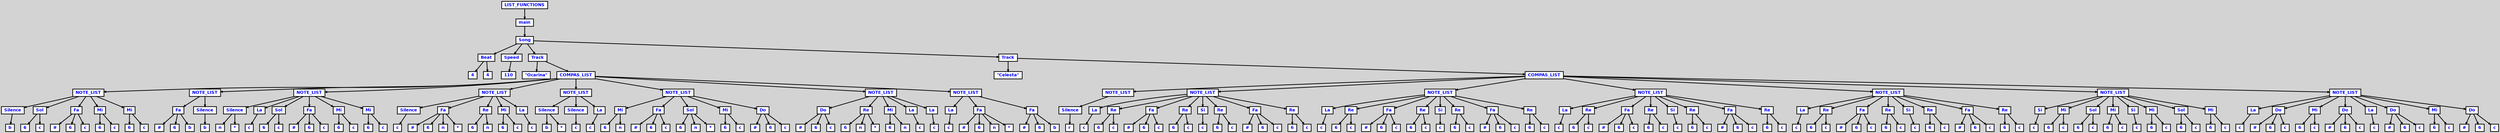 digraph {

	ordering=out;
	ranksep=.4;
	bgcolor="lightgrey"; node [shape=box, fixedsize=false, fontsize=12, fontname="Helvetica-bold", fontcolor="blue"
		width=.25, height=.25, color="black", fillcolor="white", style="filled, solid, bold"];
	edge [arrowsize=.5, color="black", style="bold"]

  n0 [label="LIST_FUNCTIONS"];
  n1 [label="main"];
  n1 [label="main"];
  n2 [label="Song"];
  n2 [label="Song"];
  n3 [label="Beat"];
  n3 [label="Beat"];
  n4 [label="4"];
  n5 [label="4"];
  n6 [label="Speed"];
  n6 [label="Speed"];
  n7 [label="110"];
  n8 [label="Track"];
  n8 [label="Track"];
  n9 [label="\"Ocarina\""];
  n10 [label="COMPAS_LIST"];
  n10 [label="COMPAS_LIST"];
  n11 [label="NOTE_LIST"];
  n11 [label="NOTE_LIST"];
  n12 [label="Silence"];
  n12 [label="Silence"];
  n13 [label="b"];
  n14 [label="Sol"];
  n14 [label="Sol"];
  n15 [label="6"];
  n16 [label="c"];
  n17 [label="Fa"];
  n17 [label="Fa"];
  n18 [label="#"];
  n19 [label="6"];
  n20 [label="c"];
  n21 [label="Mi"];
  n21 [label="Mi"];
  n22 [label="6"];
  n23 [label="c"];
  n24 [label="Mi"];
  n24 [label="Mi"];
  n25 [label="6"];
  n26 [label="c"];
  n27 [label="NOTE_LIST"];
  n27 [label="NOTE_LIST"];
  n28 [label="Fa"];
  n28 [label="Fa"];
  n29 [label="#"];
  n30 [label="6"];
  n31 [label="b"];
  n32 [label="Silence"];
  n32 [label="Silence"];
  n33 [label="b"];
  n34 [label="NOTE_LIST"];
  n34 [label="NOTE_LIST"];
  n35 [label="Silence"];
  n35 [label="Silence"];
  n36 [label="n"];
  n37 [label="*"];
  n38 [label="La"];
  n38 [label="La"];
  n39 [label="c"];
  n40 [label="Sol"];
  n40 [label="Sol"];
  n41 [label="6"];
  n42 [label="c"];
  n43 [label="Fa"];
  n43 [label="Fa"];
  n44 [label="#"];
  n45 [label="6"];
  n46 [label="c"];
  n47 [label="Mi"];
  n47 [label="Mi"];
  n48 [label="6"];
  n49 [label="c"];
  n50 [label="Mi"];
  n50 [label="Mi"];
  n51 [label="6"];
  n52 [label="c"];
  n53 [label="NOTE_LIST"];
  n53 [label="NOTE_LIST"];
  n54 [label="Silence"];
  n54 [label="Silence"];
  n55 [label="c"];
  n56 [label="Fa"];
  n56 [label="Fa"];
  n57 [label="#"];
  n58 [label="6"];
  n59 [label="n"];
  n60 [label="*"];
  n61 [label="Re"];
  n61 [label="Re"];
  n62 [label="6"];
  n63 [label="n"];
  n64 [label="Mi"];
  n64 [label="Mi"];
  n65 [label="6"];
  n66 [label="c"];
  n67 [label="La"];
  n67 [label="La"];
  n68 [label="c"];
  n69 [label="NOTE_LIST"];
  n69 [label="NOTE_LIST"];
  n70 [label="Silence"];
  n70 [label="Silence"];
  n71 [label="b"];
  n72 [label="*"];
  n73 [label="Silence"];
  n73 [label="Silence"];
  n74 [label="c"];
  n75 [label="La"];
  n75 [label="La"];
  n76 [label="c"];
  n77 [label="NOTE_LIST"];
  n77 [label="NOTE_LIST"];
  n78 [label="Mi"];
  n78 [label="Mi"];
  n79 [label="6"];
  n80 [label="n"];
  n81 [label="Fa"];
  n81 [label="Fa"];
  n82 [label="#"];
  n83 [label="6"];
  n84 [label="c"];
  n85 [label="Sol"];
  n85 [label="Sol"];
  n86 [label="6"];
  n87 [label="n"];
  n88 [label="*"];
  n89 [label="Mi"];
  n89 [label="Mi"];
  n90 [label="6"];
  n91 [label="c"];
  n92 [label="Do"];
  n92 [label="Do"];
  n93 [label="#"];
  n94 [label="6"];
  n95 [label="c"];
  n96 [label="NOTE_LIST"];
  n96 [label="NOTE_LIST"];
  n97 [label="Do"];
  n97 [label="Do"];
  n98 [label="#"];
  n99 [label="6"];
  n100 [label="c"];
  n101 [label="Re"];
  n101 [label="Re"];
  n102 [label="6"];
  n103 [label="n"];
  n104 [label="*"];
  n105 [label="Mi"];
  n105 [label="Mi"];
  n106 [label="6"];
  n107 [label="n"];
  n108 [label="La"];
  n108 [label="La"];
  n109 [label="c"];
  n110 [label="La"];
  n110 [label="La"];
  n111 [label="c"];
  n112 [label="NOTE_LIST"];
  n112 [label="NOTE_LIST"];
  n113 [label="La"];
  n113 [label="La"];
  n114 [label="c"];
  n115 [label="Fa"];
  n115 [label="Fa"];
  n116 [label="#"];
  n117 [label="6"];
  n118 [label="n"];
  n119 [label="*"];
  n120 [label="Fa"];
  n120 [label="Fa"];
  n121 [label="#"];
  n122 [label="6"];
  n123 [label="b"];
  n124 [label="Track"];
  n124 [label="Track"];
  n125 [label="\"Celesta\""];
  n126 [label="COMPAS_LIST"];
  n126 [label="COMPAS_LIST"];
  n127 [label="NOTE_LIST"];
  n127 [label="NOTE_LIST"];
  n128 [label="Silence"];
  n128 [label="Silence"];
  n129 [label="r"];
  n130 [label="NOTE_LIST"];
  n130 [label="NOTE_LIST"];
  n131 [label="La"];
  n131 [label="La"];
  n132 [label="c"];
  n133 [label="Re"];
  n133 [label="Re"];
  n134 [label="6"];
  n135 [label="c"];
  n136 [label="Fa"];
  n136 [label="Fa"];
  n137 [label="#"];
  n138 [label="6"];
  n139 [label="c"];
  n140 [label="Re"];
  n140 [label="Re"];
  n141 [label="6"];
  n142 [label="c"];
  n143 [label="Si"];
  n143 [label="Si"];
  n144 [label="c"];
  n145 [label="Re"];
  n145 [label="Re"];
  n146 [label="6"];
  n147 [label="c"];
  n148 [label="Fa"];
  n148 [label="Fa"];
  n149 [label="#"];
  n150 [label="6"];
  n151 [label="c"];
  n152 [label="Re"];
  n152 [label="Re"];
  n153 [label="6"];
  n154 [label="c"];
  n155 [label="NOTE_LIST"];
  n155 [label="NOTE_LIST"];
  n156 [label="La"];
  n156 [label="La"];
  n157 [label="c"];
  n158 [label="Re"];
  n158 [label="Re"];
  n159 [label="6"];
  n160 [label="c"];
  n161 [label="Fa"];
  n161 [label="Fa"];
  n162 [label="#"];
  n163 [label="6"];
  n164 [label="c"];
  n165 [label="Re"];
  n165 [label="Re"];
  n166 [label="6"];
  n167 [label="c"];
  n168 [label="Si"];
  n168 [label="Si"];
  n169 [label="c"];
  n170 [label="Re"];
  n170 [label="Re"];
  n171 [label="6"];
  n172 [label="c"];
  n173 [label="Fa"];
  n173 [label="Fa"];
  n174 [label="#"];
  n175 [label="6"];
  n176 [label="c"];
  n177 [label="Re"];
  n177 [label="Re"];
  n178 [label="6"];
  n179 [label="c"];
  n180 [label="NOTE_LIST"];
  n180 [label="NOTE_LIST"];
  n181 [label="La"];
  n181 [label="La"];
  n182 [label="c"];
  n183 [label="Re"];
  n183 [label="Re"];
  n184 [label="6"];
  n185 [label="c"];
  n186 [label="Fa"];
  n186 [label="Fa"];
  n187 [label="#"];
  n188 [label="6"];
  n189 [label="c"];
  n190 [label="Re"];
  n190 [label="Re"];
  n191 [label="6"];
  n192 [label="c"];
  n193 [label="Si"];
  n193 [label="Si"];
  n194 [label="c"];
  n195 [label="Re"];
  n195 [label="Re"];
  n196 [label="6"];
  n197 [label="c"];
  n198 [label="Fa"];
  n198 [label="Fa"];
  n199 [label="#"];
  n200 [label="6"];
  n201 [label="c"];
  n202 [label="Re"];
  n202 [label="Re"];
  n203 [label="6"];
  n204 [label="c"];
  n205 [label="NOTE_LIST"];
  n205 [label="NOTE_LIST"];
  n206 [label="La"];
  n206 [label="La"];
  n207 [label="c"];
  n208 [label="Re"];
  n208 [label="Re"];
  n209 [label="6"];
  n210 [label="c"];
  n211 [label="Fa"];
  n211 [label="Fa"];
  n212 [label="#"];
  n213 [label="6"];
  n214 [label="c"];
  n215 [label="Re"];
  n215 [label="Re"];
  n216 [label="6"];
  n217 [label="c"];
  n218 [label="Si"];
  n218 [label="Si"];
  n219 [label="c"];
  n220 [label="Re"];
  n220 [label="Re"];
  n221 [label="6"];
  n222 [label="c"];
  n223 [label="Fa"];
  n223 [label="Fa"];
  n224 [label="#"];
  n225 [label="6"];
  n226 [label="c"];
  n227 [label="Re"];
  n227 [label="Re"];
  n228 [label="6"];
  n229 [label="c"];
  n230 [label="NOTE_LIST"];
  n230 [label="NOTE_LIST"];
  n231 [label="Si"];
  n231 [label="Si"];
  n232 [label="c"];
  n233 [label="Mi"];
  n233 [label="Mi"];
  n234 [label="6"];
  n235 [label="c"];
  n236 [label="Sol"];
  n236 [label="Sol"];
  n237 [label="6"];
  n238 [label="c"];
  n239 [label="Mi"];
  n239 [label="Mi"];
  n240 [label="6"];
  n241 [label="c"];
  n242 [label="Si"];
  n242 [label="Si"];
  n243 [label="c"];
  n244 [label="Mi"];
  n244 [label="Mi"];
  n245 [label="6"];
  n246 [label="c"];
  n247 [label="Sol"];
  n247 [label="Sol"];
  n248 [label="6"];
  n249 [label="c"];
  n250 [label="Mi"];
  n250 [label="Mi"];
  n251 [label="6"];
  n252 [label="c"];
  n253 [label="NOTE_LIST"];
  n253 [label="NOTE_LIST"];
  n254 [label="La"];
  n254 [label="La"];
  n255 [label="c"];
  n256 [label="Do"];
  n256 [label="Do"];
  n257 [label="#"];
  n258 [label="6"];
  n259 [label="c"];
  n260 [label="Mi"];
  n260 [label="Mi"];
  n261 [label="6"];
  n262 [label="c"];
  n263 [label="Do"];
  n263 [label="Do"];
  n264 [label="#"];
  n265 [label="6"];
  n266 [label="c"];
  n267 [label="La"];
  n267 [label="La"];
  n268 [label="c"];
  n269 [label="Do"];
  n269 [label="Do"];
  n270 [label="#"];
  n271 [label="6"];
  n272 [label="c"];
  n273 [label="Mi"];
  n273 [label="Mi"];
  n274 [label="6"];
  n275 [label="c"];
  n276 [label="Do"];
  n276 [label="Do"];
  n277 [label="#"];
  n278 [label="6"];
  n279 [label="c"];

  n0 -> n1 // "LIST_FUNCTIONS" -> "main"
  n1 -> n2 // "main" -> "Song"
  n2 -> n3 // "Song" -> "Beat"
  n3 -> n4 // "Beat" -> "4"
  n3 -> n5 // "Beat" -> "4"
  n2 -> n6 // "Song" -> "Speed"
  n6 -> n7 // "Speed" -> "110"
  n2 -> n8 // "Song" -> "Track"
  n8 -> n9 // "Track" -> "\"Ocarina\""
  n8 -> n10 // "Track" -> "COMPAS_LIST"
  n10 -> n11 // "COMPAS_LIST" -> "NOTE_LIST"
  n11 -> n12 // "NOTE_LIST" -> "Silence"
  n12 -> n13 // "Silence" -> "b"
  n11 -> n14 // "NOTE_LIST" -> "Sol"
  n14 -> n15 // "Sol" -> "6"
  n14 -> n16 // "Sol" -> "c"
  n11 -> n17 // "NOTE_LIST" -> "Fa"
  n17 -> n18 // "Fa" -> "#"
  n17 -> n19 // "Fa" -> "6"
  n17 -> n20 // "Fa" -> "c"
  n11 -> n21 // "NOTE_LIST" -> "Mi"
  n21 -> n22 // "Mi" -> "6"
  n21 -> n23 // "Mi" -> "c"
  n11 -> n24 // "NOTE_LIST" -> "Mi"
  n24 -> n25 // "Mi" -> "6"
  n24 -> n26 // "Mi" -> "c"
  n10 -> n27 // "COMPAS_LIST" -> "NOTE_LIST"
  n27 -> n28 // "NOTE_LIST" -> "Fa"
  n28 -> n29 // "Fa" -> "#"
  n28 -> n30 // "Fa" -> "6"
  n28 -> n31 // "Fa" -> "b"
  n27 -> n32 // "NOTE_LIST" -> "Silence"
  n32 -> n33 // "Silence" -> "b"
  n10 -> n34 // "COMPAS_LIST" -> "NOTE_LIST"
  n34 -> n35 // "NOTE_LIST" -> "Silence"
  n35 -> n36 // "Silence" -> "n"
  n35 -> n37 // "Silence" -> "*"
  n34 -> n38 // "NOTE_LIST" -> "La"
  n38 -> n39 // "La" -> "c"
  n34 -> n40 // "NOTE_LIST" -> "Sol"
  n40 -> n41 // "Sol" -> "6"
  n40 -> n42 // "Sol" -> "c"
  n34 -> n43 // "NOTE_LIST" -> "Fa"
  n43 -> n44 // "Fa" -> "#"
  n43 -> n45 // "Fa" -> "6"
  n43 -> n46 // "Fa" -> "c"
  n34 -> n47 // "NOTE_LIST" -> "Mi"
  n47 -> n48 // "Mi" -> "6"
  n47 -> n49 // "Mi" -> "c"
  n34 -> n50 // "NOTE_LIST" -> "Mi"
  n50 -> n51 // "Mi" -> "6"
  n50 -> n52 // "Mi" -> "c"
  n10 -> n53 // "COMPAS_LIST" -> "NOTE_LIST"
  n53 -> n54 // "NOTE_LIST" -> "Silence"
  n54 -> n55 // "Silence" -> "c"
  n53 -> n56 // "NOTE_LIST" -> "Fa"
  n56 -> n57 // "Fa" -> "#"
  n56 -> n58 // "Fa" -> "6"
  n56 -> n59 // "Fa" -> "n"
  n56 -> n60 // "Fa" -> "*"
  n53 -> n61 // "NOTE_LIST" -> "Re"
  n61 -> n62 // "Re" -> "6"
  n61 -> n63 // "Re" -> "n"
  n53 -> n64 // "NOTE_LIST" -> "Mi"
  n64 -> n65 // "Mi" -> "6"
  n64 -> n66 // "Mi" -> "c"
  n53 -> n67 // "NOTE_LIST" -> "La"
  n67 -> n68 // "La" -> "c"
  n10 -> n69 // "COMPAS_LIST" -> "NOTE_LIST"
  n69 -> n70 // "NOTE_LIST" -> "Silence"
  n70 -> n71 // "Silence" -> "b"
  n70 -> n72 // "Silence" -> "*"
  n69 -> n73 // "NOTE_LIST" -> "Silence"
  n73 -> n74 // "Silence" -> "c"
  n69 -> n75 // "NOTE_LIST" -> "La"
  n75 -> n76 // "La" -> "c"
  n10 -> n77 // "COMPAS_LIST" -> "NOTE_LIST"
  n77 -> n78 // "NOTE_LIST" -> "Mi"
  n78 -> n79 // "Mi" -> "6"
  n78 -> n80 // "Mi" -> "n"
  n77 -> n81 // "NOTE_LIST" -> "Fa"
  n81 -> n82 // "Fa" -> "#"
  n81 -> n83 // "Fa" -> "6"
  n81 -> n84 // "Fa" -> "c"
  n77 -> n85 // "NOTE_LIST" -> "Sol"
  n85 -> n86 // "Sol" -> "6"
  n85 -> n87 // "Sol" -> "n"
  n85 -> n88 // "Sol" -> "*"
  n77 -> n89 // "NOTE_LIST" -> "Mi"
  n89 -> n90 // "Mi" -> "6"
  n89 -> n91 // "Mi" -> "c"
  n77 -> n92 // "NOTE_LIST" -> "Do"
  n92 -> n93 // "Do" -> "#"
  n92 -> n94 // "Do" -> "6"
  n92 -> n95 // "Do" -> "c"
  n10 -> n96 // "COMPAS_LIST" -> "NOTE_LIST"
  n96 -> n97 // "NOTE_LIST" -> "Do"
  n97 -> n98 // "Do" -> "#"
  n97 -> n99 // "Do" -> "6"
  n97 -> n100 // "Do" -> "c"
  n96 -> n101 // "NOTE_LIST" -> "Re"
  n101 -> n102 // "Re" -> "6"
  n101 -> n103 // "Re" -> "n"
  n101 -> n104 // "Re" -> "*"
  n96 -> n105 // "NOTE_LIST" -> "Mi"
  n105 -> n106 // "Mi" -> "6"
  n105 -> n107 // "Mi" -> "n"
  n96 -> n108 // "NOTE_LIST" -> "La"
  n108 -> n109 // "La" -> "c"
  n96 -> n110 // "NOTE_LIST" -> "La"
  n110 -> n111 // "La" -> "c"
  n10 -> n112 // "COMPAS_LIST" -> "NOTE_LIST"
  n112 -> n113 // "NOTE_LIST" -> "La"
  n113 -> n114 // "La" -> "c"
  n112 -> n115 // "NOTE_LIST" -> "Fa"
  n115 -> n116 // "Fa" -> "#"
  n115 -> n117 // "Fa" -> "6"
  n115 -> n118 // "Fa" -> "n"
  n115 -> n119 // "Fa" -> "*"
  n112 -> n120 // "NOTE_LIST" -> "Fa"
  n120 -> n121 // "Fa" -> "#"
  n120 -> n122 // "Fa" -> "6"
  n120 -> n123 // "Fa" -> "b"
  n2 -> n124 // "Song" -> "Track"
  n124 -> n125 // "Track" -> "\"Celesta\""
  n124 -> n126 // "Track" -> "COMPAS_LIST"
  n126 -> n127 // "COMPAS_LIST" -> "NOTE_LIST"
  n127 -> n128 // "NOTE_LIST" -> "Silence"
  n128 -> n129 // "Silence" -> "r"
  n126 -> n130 // "COMPAS_LIST" -> "NOTE_LIST"
  n130 -> n131 // "NOTE_LIST" -> "La"
  n131 -> n132 // "La" -> "c"
  n130 -> n133 // "NOTE_LIST" -> "Re"
  n133 -> n134 // "Re" -> "6"
  n133 -> n135 // "Re" -> "c"
  n130 -> n136 // "NOTE_LIST" -> "Fa"
  n136 -> n137 // "Fa" -> "#"
  n136 -> n138 // "Fa" -> "6"
  n136 -> n139 // "Fa" -> "c"
  n130 -> n140 // "NOTE_LIST" -> "Re"
  n140 -> n141 // "Re" -> "6"
  n140 -> n142 // "Re" -> "c"
  n130 -> n143 // "NOTE_LIST" -> "Si"
  n143 -> n144 // "Si" -> "c"
  n130 -> n145 // "NOTE_LIST" -> "Re"
  n145 -> n146 // "Re" -> "6"
  n145 -> n147 // "Re" -> "c"
  n130 -> n148 // "NOTE_LIST" -> "Fa"
  n148 -> n149 // "Fa" -> "#"
  n148 -> n150 // "Fa" -> "6"
  n148 -> n151 // "Fa" -> "c"
  n130 -> n152 // "NOTE_LIST" -> "Re"
  n152 -> n153 // "Re" -> "6"
  n152 -> n154 // "Re" -> "c"
  n126 -> n155 // "COMPAS_LIST" -> "NOTE_LIST"
  n155 -> n156 // "NOTE_LIST" -> "La"
  n156 -> n157 // "La" -> "c"
  n155 -> n158 // "NOTE_LIST" -> "Re"
  n158 -> n159 // "Re" -> "6"
  n158 -> n160 // "Re" -> "c"
  n155 -> n161 // "NOTE_LIST" -> "Fa"
  n161 -> n162 // "Fa" -> "#"
  n161 -> n163 // "Fa" -> "6"
  n161 -> n164 // "Fa" -> "c"
  n155 -> n165 // "NOTE_LIST" -> "Re"
  n165 -> n166 // "Re" -> "6"
  n165 -> n167 // "Re" -> "c"
  n155 -> n168 // "NOTE_LIST" -> "Si"
  n168 -> n169 // "Si" -> "c"
  n155 -> n170 // "NOTE_LIST" -> "Re"
  n170 -> n171 // "Re" -> "6"
  n170 -> n172 // "Re" -> "c"
  n155 -> n173 // "NOTE_LIST" -> "Fa"
  n173 -> n174 // "Fa" -> "#"
  n173 -> n175 // "Fa" -> "6"
  n173 -> n176 // "Fa" -> "c"
  n155 -> n177 // "NOTE_LIST" -> "Re"
  n177 -> n178 // "Re" -> "6"
  n177 -> n179 // "Re" -> "c"
  n126 -> n180 // "COMPAS_LIST" -> "NOTE_LIST"
  n180 -> n181 // "NOTE_LIST" -> "La"
  n181 -> n182 // "La" -> "c"
  n180 -> n183 // "NOTE_LIST" -> "Re"
  n183 -> n184 // "Re" -> "6"
  n183 -> n185 // "Re" -> "c"
  n180 -> n186 // "NOTE_LIST" -> "Fa"
  n186 -> n187 // "Fa" -> "#"
  n186 -> n188 // "Fa" -> "6"
  n186 -> n189 // "Fa" -> "c"
  n180 -> n190 // "NOTE_LIST" -> "Re"
  n190 -> n191 // "Re" -> "6"
  n190 -> n192 // "Re" -> "c"
  n180 -> n193 // "NOTE_LIST" -> "Si"
  n193 -> n194 // "Si" -> "c"
  n180 -> n195 // "NOTE_LIST" -> "Re"
  n195 -> n196 // "Re" -> "6"
  n195 -> n197 // "Re" -> "c"
  n180 -> n198 // "NOTE_LIST" -> "Fa"
  n198 -> n199 // "Fa" -> "#"
  n198 -> n200 // "Fa" -> "6"
  n198 -> n201 // "Fa" -> "c"
  n180 -> n202 // "NOTE_LIST" -> "Re"
  n202 -> n203 // "Re" -> "6"
  n202 -> n204 // "Re" -> "c"
  n126 -> n205 // "COMPAS_LIST" -> "NOTE_LIST"
  n205 -> n206 // "NOTE_LIST" -> "La"
  n206 -> n207 // "La" -> "c"
  n205 -> n208 // "NOTE_LIST" -> "Re"
  n208 -> n209 // "Re" -> "6"
  n208 -> n210 // "Re" -> "c"
  n205 -> n211 // "NOTE_LIST" -> "Fa"
  n211 -> n212 // "Fa" -> "#"
  n211 -> n213 // "Fa" -> "6"
  n211 -> n214 // "Fa" -> "c"
  n205 -> n215 // "NOTE_LIST" -> "Re"
  n215 -> n216 // "Re" -> "6"
  n215 -> n217 // "Re" -> "c"
  n205 -> n218 // "NOTE_LIST" -> "Si"
  n218 -> n219 // "Si" -> "c"
  n205 -> n220 // "NOTE_LIST" -> "Re"
  n220 -> n221 // "Re" -> "6"
  n220 -> n222 // "Re" -> "c"
  n205 -> n223 // "NOTE_LIST" -> "Fa"
  n223 -> n224 // "Fa" -> "#"
  n223 -> n225 // "Fa" -> "6"
  n223 -> n226 // "Fa" -> "c"
  n205 -> n227 // "NOTE_LIST" -> "Re"
  n227 -> n228 // "Re" -> "6"
  n227 -> n229 // "Re" -> "c"
  n126 -> n230 // "COMPAS_LIST" -> "NOTE_LIST"
  n230 -> n231 // "NOTE_LIST" -> "Si"
  n231 -> n232 // "Si" -> "c"
  n230 -> n233 // "NOTE_LIST" -> "Mi"
  n233 -> n234 // "Mi" -> "6"
  n233 -> n235 // "Mi" -> "c"
  n230 -> n236 // "NOTE_LIST" -> "Sol"
  n236 -> n237 // "Sol" -> "6"
  n236 -> n238 // "Sol" -> "c"
  n230 -> n239 // "NOTE_LIST" -> "Mi"
  n239 -> n240 // "Mi" -> "6"
  n239 -> n241 // "Mi" -> "c"
  n230 -> n242 // "NOTE_LIST" -> "Si"
  n242 -> n243 // "Si" -> "c"
  n230 -> n244 // "NOTE_LIST" -> "Mi"
  n244 -> n245 // "Mi" -> "6"
  n244 -> n246 // "Mi" -> "c"
  n230 -> n247 // "NOTE_LIST" -> "Sol"
  n247 -> n248 // "Sol" -> "6"
  n247 -> n249 // "Sol" -> "c"
  n230 -> n250 // "NOTE_LIST" -> "Mi"
  n250 -> n251 // "Mi" -> "6"
  n250 -> n252 // "Mi" -> "c"
  n126 -> n253 // "COMPAS_LIST" -> "NOTE_LIST"
  n253 -> n254 // "NOTE_LIST" -> "La"
  n254 -> n255 // "La" -> "c"
  n253 -> n256 // "NOTE_LIST" -> "Do"
  n256 -> n257 // "Do" -> "#"
  n256 -> n258 // "Do" -> "6"
  n256 -> n259 // "Do" -> "c"
  n253 -> n260 // "NOTE_LIST" -> "Mi"
  n260 -> n261 // "Mi" -> "6"
  n260 -> n262 // "Mi" -> "c"
  n253 -> n263 // "NOTE_LIST" -> "Do"
  n263 -> n264 // "Do" -> "#"
  n263 -> n265 // "Do" -> "6"
  n263 -> n266 // "Do" -> "c"
  n253 -> n267 // "NOTE_LIST" -> "La"
  n267 -> n268 // "La" -> "c"
  n253 -> n269 // "NOTE_LIST" -> "Do"
  n269 -> n270 // "Do" -> "#"
  n269 -> n271 // "Do" -> "6"
  n269 -> n272 // "Do" -> "c"
  n253 -> n273 // "NOTE_LIST" -> "Mi"
  n273 -> n274 // "Mi" -> "6"
  n273 -> n275 // "Mi" -> "c"
  n253 -> n276 // "NOTE_LIST" -> "Do"
  n276 -> n277 // "Do" -> "#"
  n276 -> n278 // "Do" -> "6"
  n276 -> n279 // "Do" -> "c"

}
